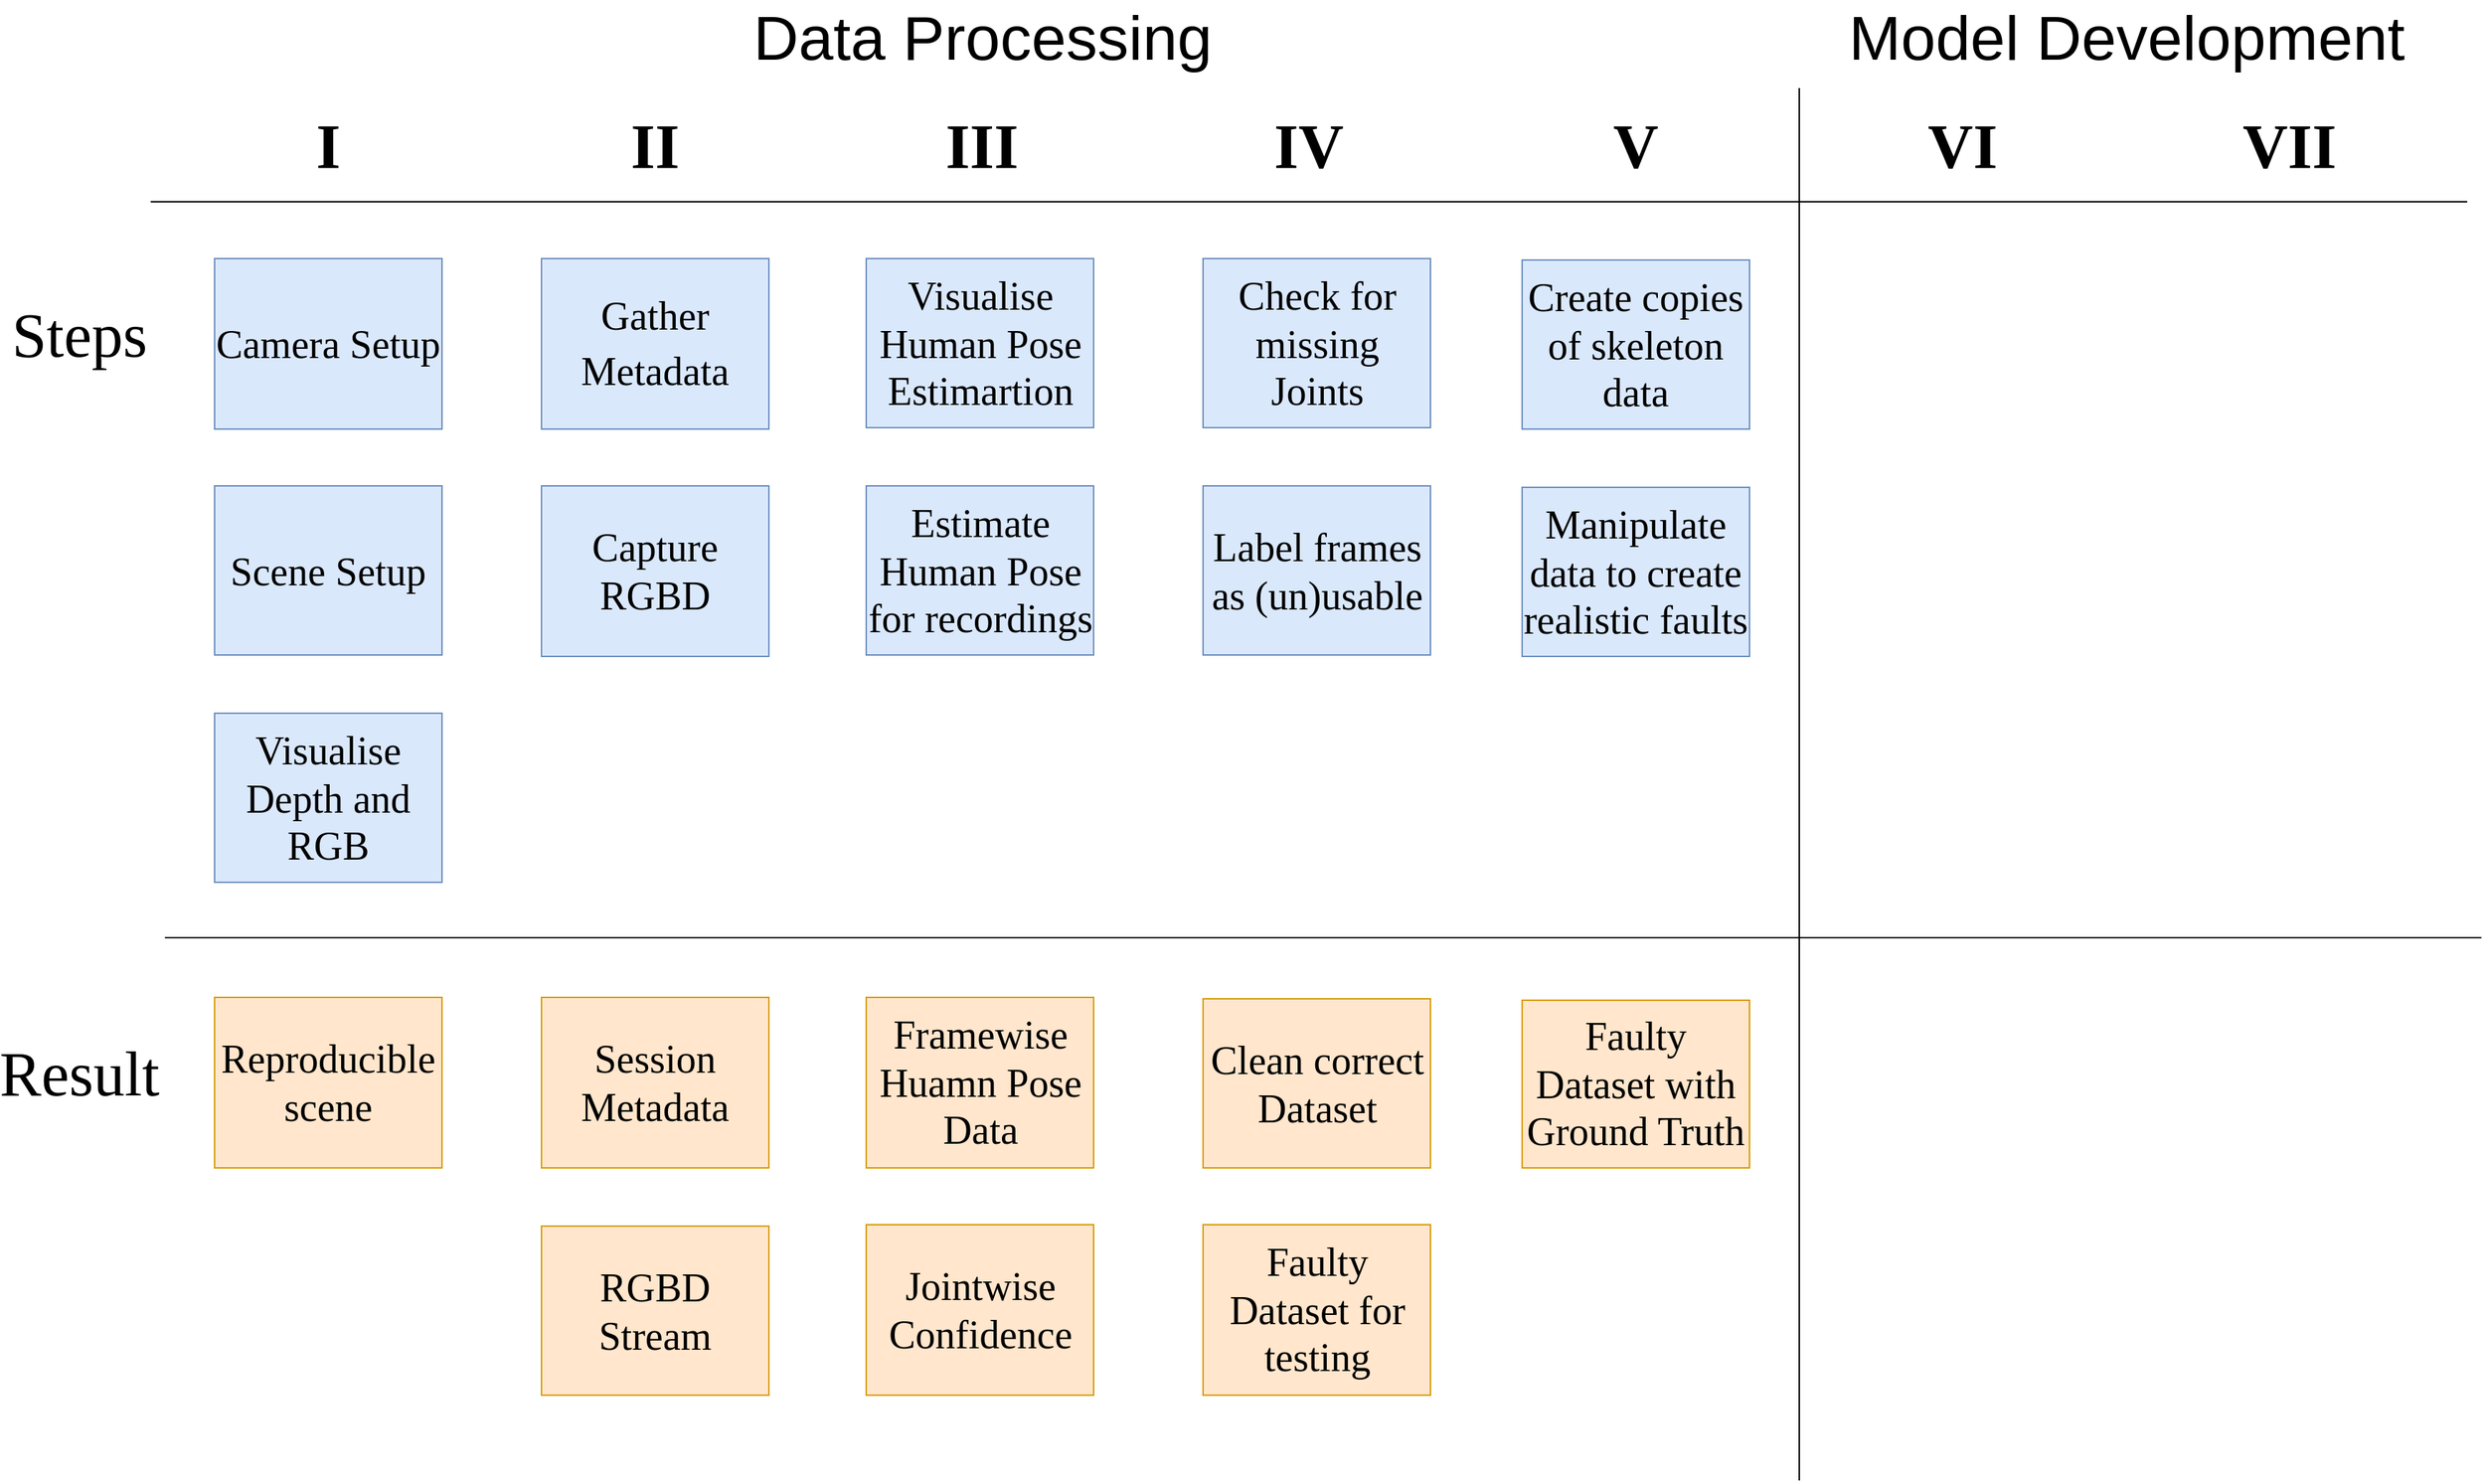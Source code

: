 <mxfile>
    <diagram name="Page-1" id="ac4h406wWW4bEMP7UDfq">
        <mxGraphModel dx="424" dy="439" grid="1" gridSize="10" guides="1" tooltips="1" connect="1" arrows="1" fold="1" page="0" pageScale="1" pageWidth="900" pageHeight="1600" math="0" shadow="0">
            <root>
                <mxCell id="0"/>
                <mxCell id="1" parent="0"/>
                <mxCell id="NySY9oQquJpXbw-OSOqT-5" value="&lt;font style=&quot;font-size: 44px;&quot; face=&quot;Times New Roman&quot;&gt;II&lt;/font&gt;" style="swimlane;whiteSpace=wrap;html=1;strokeColor=none;fillColor=none;swimlaneLine=0;" parent="1" vertex="1">
                    <mxGeometry x="350" y="150" width="230" height="730" as="geometry"/>
                </mxCell>
                <mxCell id="NySY9oQquJpXbw-OSOqT-31" value="" style="endArrow=none;html=1;rounded=0;fontFamily=Times New Roman;fontSize=22;" parent="NySY9oQquJpXbw-OSOqT-5" edge="1">
                    <mxGeometry width="50" height="50" relative="1" as="geometry">
                        <mxPoint x="-230" y="568" as="sourcePoint"/>
                        <mxPoint x="1400" y="568" as="targetPoint"/>
                    </mxGeometry>
                </mxCell>
                <mxCell id="NySY9oQquJpXbw-OSOqT-37" value="&lt;div style=&quot;font-size: 28px;&quot;&gt;&lt;font style=&quot;font-size: 28px;&quot;&gt;Session Metadata&lt;/font&gt;&lt;/div&gt;" style="rounded=0;whiteSpace=wrap;html=1;fontFamily=Times New Roman;fontSize=28;fillColor=#ffe6cc;strokeColor=#d79b00;" parent="NySY9oQquJpXbw-OSOqT-5" vertex="1">
                    <mxGeometry x="35" y="610" width="160" height="120" as="geometry"/>
                </mxCell>
                <mxCell id="NySY9oQquJpXbw-OSOqT-39" value="&lt;p style=&quot;line-height: 70%; font-size: 28px;&quot;&gt;&lt;font style=&quot;font-size: 28px;&quot;&gt;Gather&lt;br&gt;&lt;br&gt;Metadata&lt;br style=&quot;font-size: 28px;&quot;&gt;&lt;/font&gt;&lt;/p&gt;" style="rounded=0;whiteSpace=wrap;html=1;fontFamily=Times New Roman;fontSize=28;fillColor=#dae8fc;strokeColor=#6c8ebf;" parent="NySY9oQquJpXbw-OSOqT-5" vertex="1">
                    <mxGeometry x="35" y="90" width="160" height="120" as="geometry"/>
                </mxCell>
                <mxCell id="NySY9oQquJpXbw-OSOqT-40" value="Capture RGBD" style="rounded=0;whiteSpace=wrap;html=1;fontFamily=Times New Roman;fontSize=28;fillColor=#dae8fc;strokeColor=#6c8ebf;" parent="NySY9oQquJpXbw-OSOqT-5" vertex="1">
                    <mxGeometry x="35" y="250" width="160" height="120" as="geometry"/>
                </mxCell>
                <mxCell id="NySY9oQquJpXbw-OSOqT-6" value="&lt;font style=&quot;font-size: 44px;&quot; face=&quot;Times New Roman&quot;&gt;I&lt;/font&gt;" style="swimlane;whiteSpace=wrap;html=1;strokeColor=none;fillColor=none;swimlaneLine=0;" parent="1" vertex="1">
                    <mxGeometry x="120" y="150" width="230" height="730" as="geometry"/>
                </mxCell>
                <mxCell id="NySY9oQquJpXbw-OSOqT-13" value="&lt;p style=&quot;line-height: 70%; font-size: 28px;&quot;&gt;&lt;font style=&quot;font-size: 28px;&quot;&gt;Camera Setup&lt;br style=&quot;font-size: 28px;&quot;&gt;&lt;/font&gt;&lt;/p&gt;" style="rounded=0;whiteSpace=wrap;html=1;fontFamily=Times New Roman;fontSize=28;fillColor=#dae8fc;strokeColor=#6c8ebf;" parent="NySY9oQquJpXbw-OSOqT-6" vertex="1">
                    <mxGeometry x="35" y="90" width="160" height="120" as="geometry"/>
                </mxCell>
                <mxCell id="NySY9oQquJpXbw-OSOqT-22" value="&lt;p style=&quot;line-height: 100%; font-size: 28px;&quot;&gt;Scene Setup&lt;br style=&quot;font-size: 28px;&quot;&gt;&lt;/p&gt;" style="rounded=0;whiteSpace=wrap;html=1;fontFamily=Times New Roman;fontSize=28;fillColor=#dae8fc;strokeColor=#6c8ebf;" parent="NySY9oQquJpXbw-OSOqT-6" vertex="1">
                    <mxGeometry x="35" y="250" width="160" height="119" as="geometry"/>
                </mxCell>
                <mxCell id="NySY9oQquJpXbw-OSOqT-35" value="&lt;font style=&quot;font-size: 28px;&quot;&gt;Reproducible scene&lt;/font&gt;" style="rounded=0;whiteSpace=wrap;html=1;fontFamily=Times New Roman;fontSize=28;fillColor=#ffe6cc;strokeColor=#d79b00;" parent="NySY9oQquJpXbw-OSOqT-6" vertex="1">
                    <mxGeometry x="35" y="610" width="160" height="120" as="geometry"/>
                </mxCell>
                <mxCell id="NySY9oQquJpXbw-OSOqT-41" value="Visualise Depth and RGB" style="rounded=0;whiteSpace=wrap;html=1;fontFamily=Times New Roman;fontSize=28;fillColor=#dae8fc;strokeColor=#6c8ebf;" parent="NySY9oQquJpXbw-OSOqT-6" vertex="1">
                    <mxGeometry x="35" y="410" width="160" height="119" as="geometry"/>
                </mxCell>
                <mxCell id="NySY9oQquJpXbw-OSOqT-7" value="&lt;font style=&quot;font-size: 44px;&quot; face=&quot;Times New Roman&quot;&gt;IV&lt;/font&gt;" style="swimlane;whiteSpace=wrap;html=1;strokeColor=none;fillColor=none;swimlaneLine=0;" parent="1" vertex="1">
                    <mxGeometry x="810" y="150" width="230" height="730" as="geometry"/>
                </mxCell>
                <mxCell id="4" value="Check for missing Joints" style="rounded=0;whiteSpace=wrap;html=1;fontFamily=Times New Roman;fontSize=28;fillColor=#dae8fc;strokeColor=#6c8ebf;" parent="NySY9oQquJpXbw-OSOqT-7" vertex="1">
                    <mxGeometry x="40.5" y="90" width="160" height="119" as="geometry"/>
                </mxCell>
                <mxCell id="6" value="&lt;div style=&quot;font-size: 28px;&quot;&gt;&lt;font style=&quot;font-size: 28px;&quot;&gt;Clean correct Dataset&lt;/font&gt;&lt;/div&gt;" style="rounded=0;whiteSpace=wrap;html=1;fontFamily=Times New Roman;fontSize=28;fillColor=#ffe6cc;strokeColor=#d79b00;" parent="NySY9oQquJpXbw-OSOqT-7" vertex="1">
                    <mxGeometry x="40.5" y="611" width="160" height="119" as="geometry"/>
                </mxCell>
                <mxCell id="7" value="Label frames as (un)usable" style="rounded=0;whiteSpace=wrap;html=1;fontFamily=Times New Roman;fontSize=28;fillColor=#dae8fc;strokeColor=#6c8ebf;" parent="NySY9oQquJpXbw-OSOqT-7" vertex="1">
                    <mxGeometry x="40.5" y="250" width="160" height="119" as="geometry"/>
                </mxCell>
                <mxCell id="NySY9oQquJpXbw-OSOqT-8" value="&lt;font style=&quot;font-size: 44px;&quot; face=&quot;Times New Roman&quot;&gt;III&lt;/font&gt;" style="swimlane;whiteSpace=wrap;html=1;strokeColor=none;fillColor=none;swimlaneLine=0;" parent="1" vertex="1">
                    <mxGeometry x="580" y="150" width="230" height="942" as="geometry"/>
                </mxCell>
                <mxCell id="NySY9oQquJpXbw-OSOqT-42" value="Visualise Human Pose Estimartion" style="rounded=0;whiteSpace=wrap;html=1;fontFamily=Times New Roman;fontSize=28;fillColor=#dae8fc;strokeColor=#6c8ebf;" parent="NySY9oQquJpXbw-OSOqT-8" vertex="1">
                    <mxGeometry x="33.5" y="90" width="160" height="119" as="geometry"/>
                </mxCell>
                <mxCell id="NySY9oQquJpXbw-OSOqT-43" value="Estimate Human Pose for recordings" style="rounded=0;whiteSpace=wrap;html=1;fontFamily=Times New Roman;fontSize=28;fillColor=#dae8fc;strokeColor=#6c8ebf;" parent="NySY9oQquJpXbw-OSOqT-8" vertex="1">
                    <mxGeometry x="33.5" y="250" width="160" height="119" as="geometry"/>
                </mxCell>
                <mxCell id="2" value="&lt;div style=&quot;font-size: 28px;&quot;&gt;&lt;font style=&quot;font-size: 28px;&quot;&gt;Framewise Huamn Pose Data&lt;/font&gt;&lt;/div&gt;" style="rounded=0;whiteSpace=wrap;html=1;fontFamily=Times New Roman;fontSize=28;fillColor=#ffe6cc;strokeColor=#d79b00;" parent="NySY9oQquJpXbw-OSOqT-8" vertex="1">
                    <mxGeometry x="33.5" y="610" width="160" height="120" as="geometry"/>
                </mxCell>
                <mxCell id="NySY9oQquJpXbw-OSOqT-9" value="&lt;font style=&quot;font-size: 44px;&quot; face=&quot;Times New Roman&quot;&gt;V&lt;/font&gt;" style="swimlane;whiteSpace=wrap;html=1;strokeColor=none;fillColor=none;swimlaneLine=0;" parent="1" vertex="1">
                    <mxGeometry x="1040" y="150" width="230" height="670" as="geometry"/>
                </mxCell>
                <mxCell id="8" value="Create copies of skeleton data" style="rounded=0;whiteSpace=wrap;html=1;fontFamily=Times New Roman;fontSize=28;fillColor=#dae8fc;strokeColor=#6c8ebf;" parent="NySY9oQquJpXbw-OSOqT-9" vertex="1">
                    <mxGeometry x="35" y="91" width="160" height="119" as="geometry"/>
                </mxCell>
                <mxCell id="9" value="Manipulate data to create realistic faults" style="rounded=0;whiteSpace=wrap;html=1;fontFamily=Times New Roman;fontSize=28;fillColor=#dae8fc;strokeColor=#6c8ebf;" parent="NySY9oQquJpXbw-OSOqT-9" vertex="1">
                    <mxGeometry x="35" y="251" width="160" height="119" as="geometry"/>
                </mxCell>
                <mxCell id="NySY9oQquJpXbw-OSOqT-11" value="&lt;font style=&quot;font-size: 44px;&quot; face=&quot;Times New Roman&quot;&gt;VII&lt;/font&gt;" style="swimlane;whiteSpace=wrap;html=1;startSize=23;strokeColor=none;fillColor=none;swimlaneLine=0;" parent="1" vertex="1">
                    <mxGeometry x="1500" y="150" width="230" height="670" as="geometry"/>
                </mxCell>
                <mxCell id="NySY9oQquJpXbw-OSOqT-12" value="&lt;font style=&quot;font-size: 44px;&quot; face=&quot;Times New Roman&quot;&gt;VI&lt;/font&gt;" style="swimlane;whiteSpace=wrap;html=1;strokeColor=none;fillColor=none;swimlaneLine=0;" parent="1" vertex="1">
                    <mxGeometry x="1270" y="150" width="230" height="670" as="geometry"/>
                </mxCell>
                <mxCell id="NySY9oQquJpXbw-OSOqT-30" value="" style="endArrow=none;html=1;rounded=0;fontFamily=Times New Roman;fontSize=22;" parent="1" edge="1">
                    <mxGeometry width="50" height="50" relative="1" as="geometry">
                        <mxPoint x="110" y="200" as="sourcePoint"/>
                        <mxPoint x="1740" y="200" as="targetPoint"/>
                    </mxGeometry>
                </mxCell>
                <mxCell id="NySY9oQquJpXbw-OSOqT-32" value="&lt;font style=&quot;font-size: 44px;&quot;&gt;Steps&lt;/font&gt;" style="text;html=1;strokeColor=none;fillColor=none;align=center;verticalAlign=middle;whiteSpace=wrap;rounded=0;fontSize=22;fontFamily=Times New Roman;" parent="1" vertex="1">
                    <mxGeometry x="30" y="280" width="60" height="30" as="geometry"/>
                </mxCell>
                <mxCell id="NySY9oQquJpXbw-OSOqT-34" value="&lt;font style=&quot;font-size: 44px;&quot;&gt;Result&lt;/font&gt;" style="text;html=1;strokeColor=none;fillColor=none;align=center;verticalAlign=middle;whiteSpace=wrap;rounded=0;fontSize=22;fontFamily=Times New Roman;" parent="1" vertex="1">
                    <mxGeometry x="30" y="800" width="60" height="30" as="geometry"/>
                </mxCell>
                <mxCell id="NySY9oQquJpXbw-OSOqT-38" value="&lt;div style=&quot;font-size: 28px;&quot;&gt;&lt;font style=&quot;font-size: 28px;&quot;&gt;RGBD Stream&lt;/font&gt;&lt;/div&gt;" style="rounded=0;whiteSpace=wrap;html=1;fontFamily=Times New Roman;fontSize=28;fillColor=#ffe6cc;strokeColor=#d79b00;" parent="1" vertex="1">
                    <mxGeometry x="385" y="921" width="160" height="119" as="geometry"/>
                </mxCell>
                <mxCell id="3" value="&lt;div style=&quot;font-size: 28px;&quot;&gt;&lt;font style=&quot;font-size: 28px;&quot;&gt;Jointwise Confidence&lt;/font&gt;&lt;/div&gt;" style="rounded=0;whiteSpace=wrap;html=1;fontFamily=Times New Roman;fontSize=28;fillColor=#ffe6cc;strokeColor=#d79b00;" parent="1" vertex="1">
                    <mxGeometry x="613.5" y="920" width="160" height="120" as="geometry"/>
                </mxCell>
                <mxCell id="5" value="&lt;div style=&quot;font-size: 28px;&quot;&gt;&lt;font style=&quot;font-size: 28px;&quot;&gt;Faulty Dataset for testing&lt;/font&gt;&lt;/div&gt;" style="rounded=0;whiteSpace=wrap;html=1;fontFamily=Times New Roman;fontSize=28;fillColor=#ffe6cc;strokeColor=#d79b00;" parent="1" vertex="1">
                    <mxGeometry x="850.5" y="920" width="160" height="120" as="geometry"/>
                </mxCell>
                <mxCell id="10" value="&lt;div style=&quot;font-size: 28px;&quot;&gt;&lt;font style=&quot;font-size: 28px;&quot;&gt;Faulty Dataset with Ground Truth&lt;/font&gt;&lt;/div&gt;" style="rounded=0;whiteSpace=wrap;html=1;fontFamily=Times New Roman;fontSize=28;fillColor=#ffe6cc;strokeColor=#d79b00;" parent="1" vertex="1">
                    <mxGeometry x="1075" y="762" width="160" height="118" as="geometry"/>
                </mxCell>
                <mxCell id="11" value="" style="endArrow=none;html=1;rounded=0;fontFamily=Times New Roman;fontSize=22;" edge="1" parent="1">
                    <mxGeometry width="50" height="50" relative="1" as="geometry">
                        <mxPoint x="1270" y="120" as="sourcePoint"/>
                        <mxPoint x="1270" y="1100" as="targetPoint"/>
                    </mxGeometry>
                </mxCell>
                <mxCell id="12" value="Data Processing" style="text;html=1;strokeColor=none;fillColor=none;align=center;verticalAlign=middle;whiteSpace=wrap;rounded=0;fontSize=44;" vertex="1" parent="1">
                    <mxGeometry x="451.75" y="70" width="486.5" height="30" as="geometry"/>
                </mxCell>
                <mxCell id="13" value="Model Development" style="text;html=1;strokeColor=none;fillColor=none;align=center;verticalAlign=middle;whiteSpace=wrap;rounded=0;fontSize=44;" vertex="1" parent="1">
                    <mxGeometry x="1257" y="70" width="486.5" height="30" as="geometry"/>
                </mxCell>
            </root>
        </mxGraphModel>
    </diagram>
</mxfile>